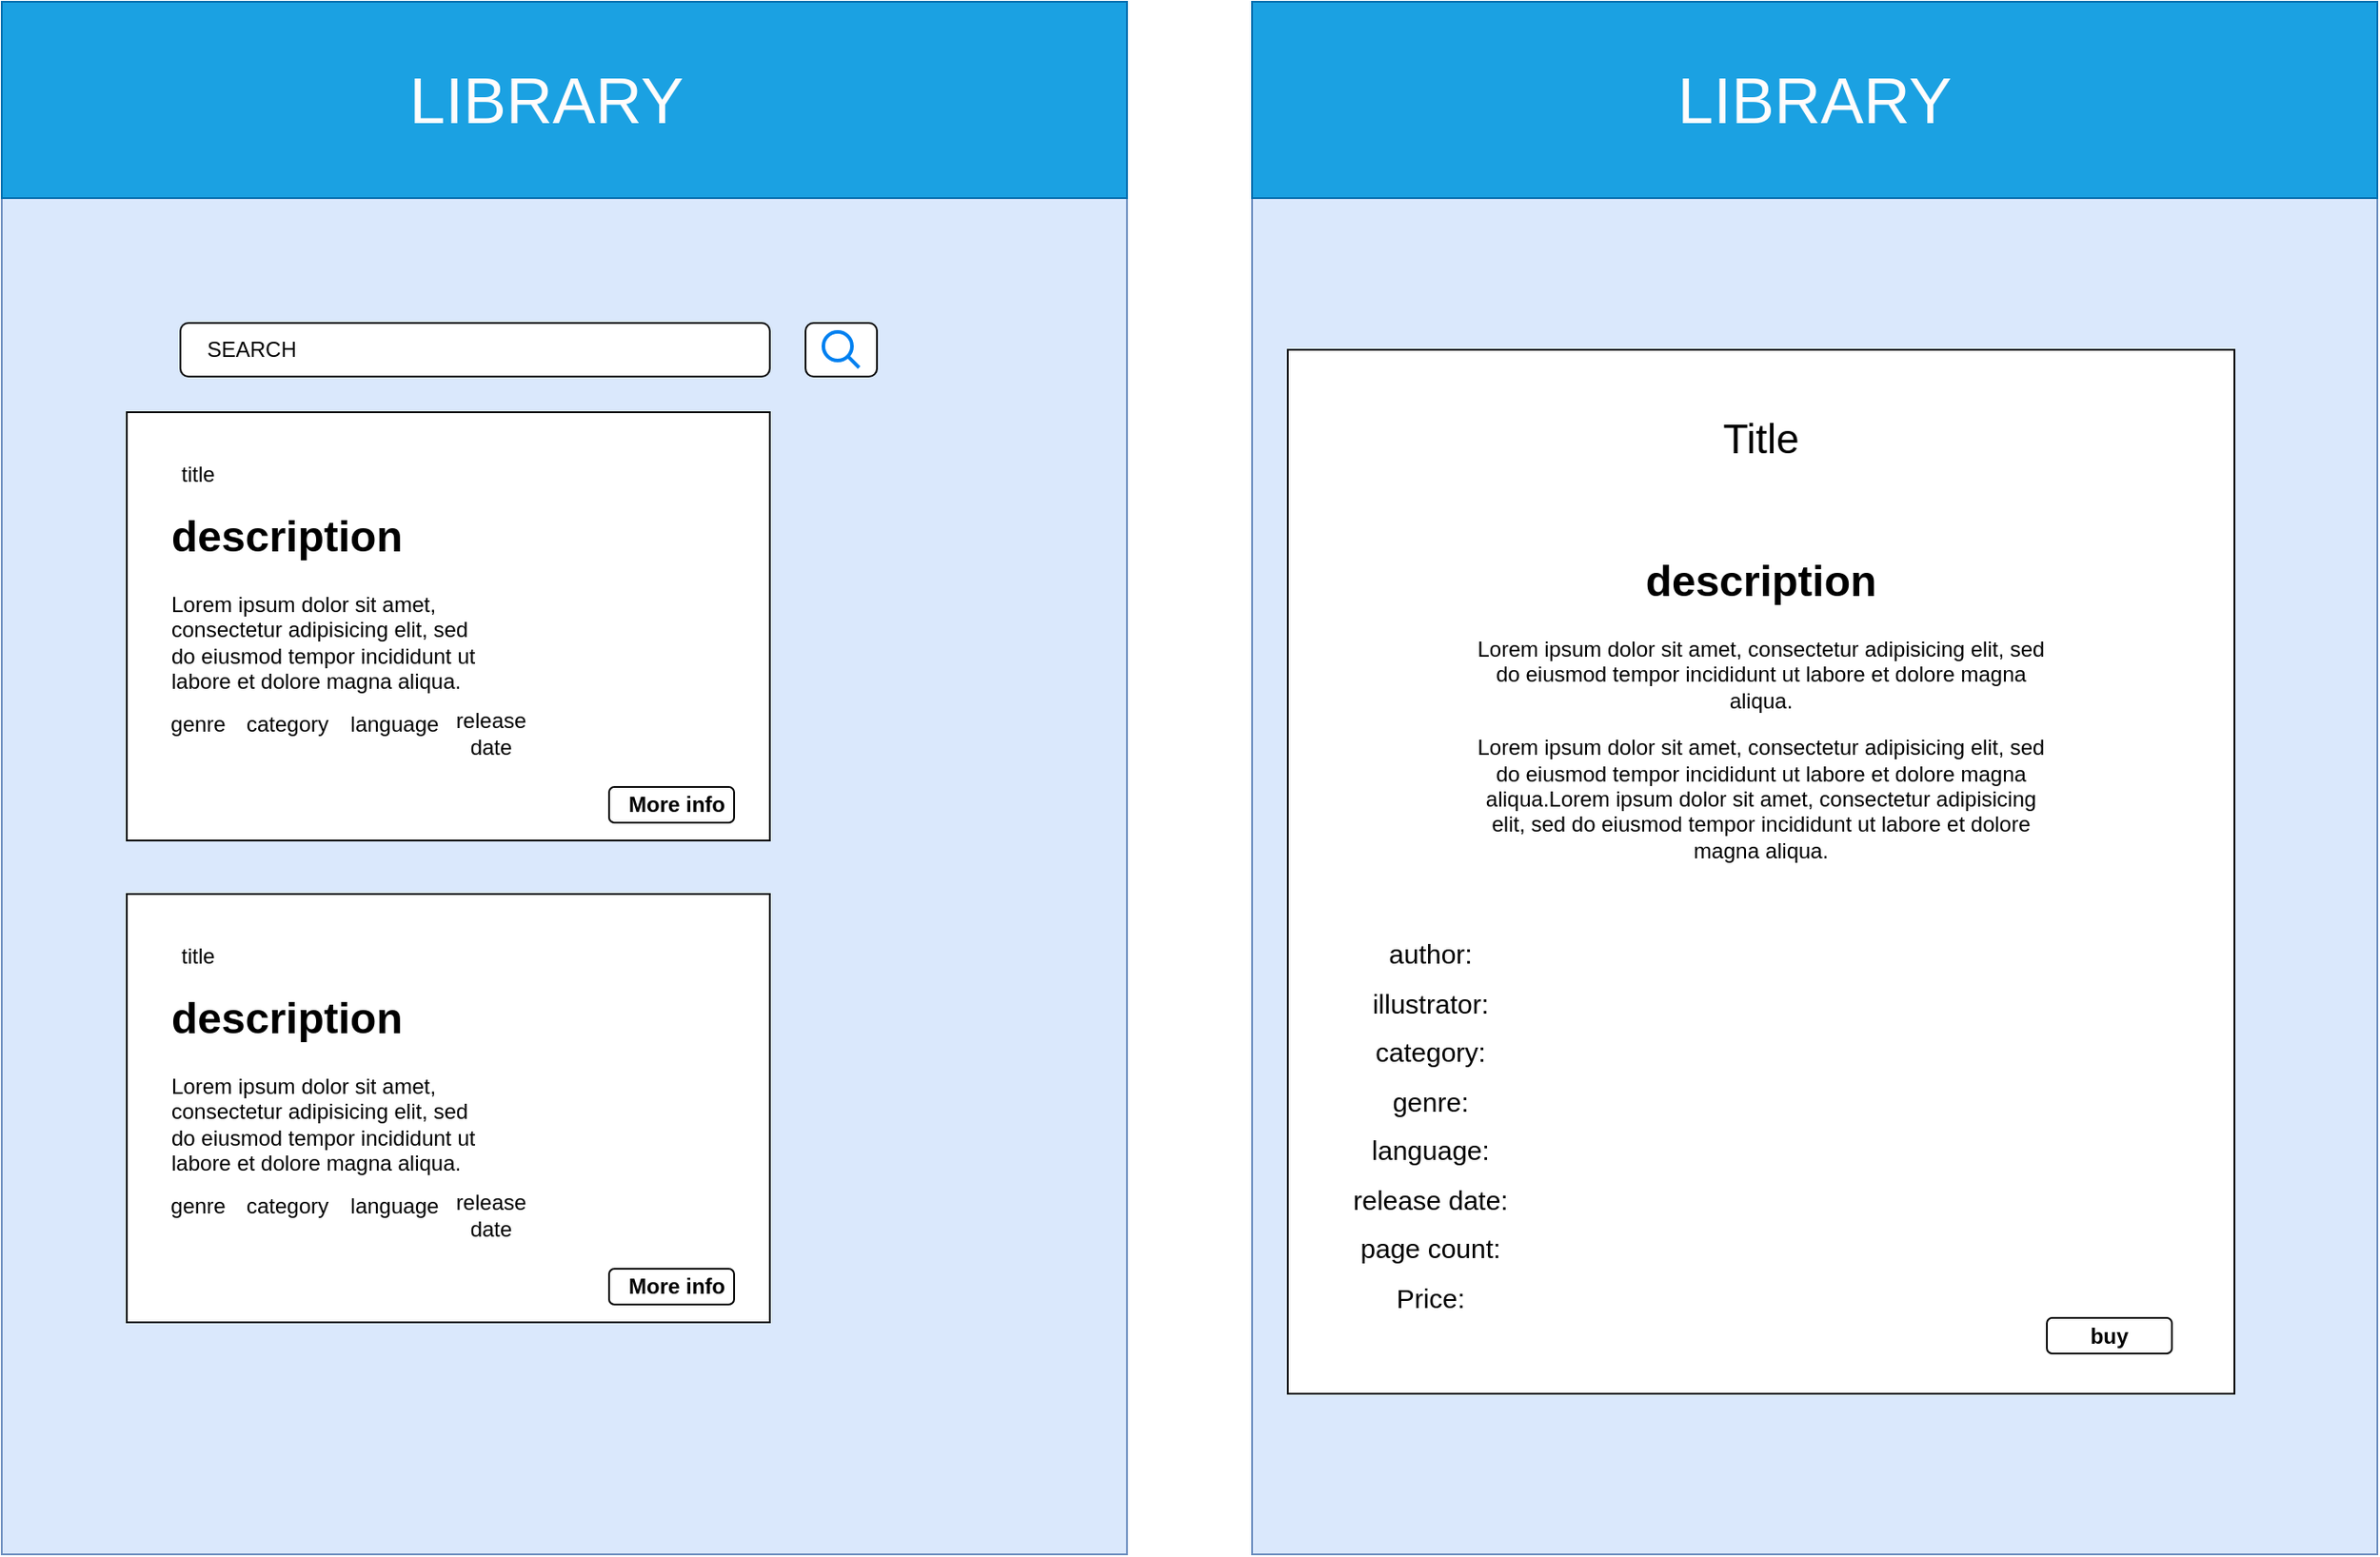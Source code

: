 <mxfile version="20.8.17" type="onedrive"><diagram id="lPXEBotelq2ea-Xryi1q" name="Page-1"><mxGraphModel dx="794" dy="1538" grid="1" gridSize="10" guides="1" tooltips="1" connect="1" arrows="1" fold="1" page="1" pageScale="1" pageWidth="850" pageHeight="1100" math="0" shadow="0"><root><mxCell id="0"/><mxCell id="1" parent="0"/><mxCell id="dsy365mJp7_EP_dkVUZ7-1" value="" style="rounded=0;whiteSpace=wrap;html=1;fillColor=#dae8fc;strokeColor=#6c8ebf;" parent="1" vertex="1"><mxGeometry x="100" y="-130" width="630" height="760" as="geometry"/></mxCell><mxCell id="dsy365mJp7_EP_dkVUZ7-2" value="" style="rounded=0;whiteSpace=wrap;html=1;fillColor=#1ba1e2;fontColor=#ffffff;strokeColor=#006EAF;" parent="1" vertex="1"><mxGeometry x="100" y="-240" width="630" height="110" as="geometry"/></mxCell><mxCell id="dsy365mJp7_EP_dkVUZ7-3" value="" style="rounded=1;whiteSpace=wrap;html=1;" parent="1" vertex="1"><mxGeometry x="550" y="-60" width="40" height="30" as="geometry"/></mxCell><mxCell id="dsy365mJp7_EP_dkVUZ7-4" value="" style="html=1;verticalLabelPosition=bottom;align=center;labelBackgroundColor=#ffffff;verticalAlign=top;strokeWidth=2;strokeColor=#0080F0;shadow=0;dashed=0;shape=mxgraph.ios7.icons.looking_glass;" parent="1" vertex="1"><mxGeometry x="560" y="-55" width="20" height="20" as="geometry"/></mxCell><mxCell id="dsy365mJp7_EP_dkVUZ7-5" value="&lt;font color=&quot;#fffcfc&quot;&gt;&lt;span style=&quot;font-size: 36px;&quot;&gt;LIBRARY&lt;/span&gt;&lt;/font&gt;" style="text;html=1;align=center;verticalAlign=middle;whiteSpace=wrap;rounded=0;" parent="1" vertex="1"><mxGeometry x="180" y="-200" width="450" height="30" as="geometry"/></mxCell><mxCell id="dsy365mJp7_EP_dkVUZ7-7" value="" style="rounded=0;whiteSpace=wrap;html=1;fontSize=36;" parent="1" vertex="1"><mxGeometry x="170" y="-10" width="360" height="240" as="geometry"/></mxCell><mxCell id="T6wYHMkU8se99YP4QSr7-4" value="" style="rounded=1;whiteSpace=wrap;html=1;" parent="1" vertex="1"><mxGeometry x="200" y="-60" width="330" height="30" as="geometry"/></mxCell><mxCell id="T6wYHMkU8se99YP4QSr7-5" value="SEARCH" style="text;html=1;strokeColor=none;fillColor=none;align=center;verticalAlign=middle;whiteSpace=wrap;rounded=0;" parent="1" vertex="1"><mxGeometry x="210" y="-60" width="60" height="30" as="geometry"/></mxCell><mxCell id="5vxAQFghF_szDNHVX80t-9" value="" style="rounded=1;whiteSpace=wrap;html=1;" parent="1" vertex="1"><mxGeometry x="440" y="200" width="70" height="20" as="geometry"/></mxCell><mxCell id="5vxAQFghF_szDNHVX80t-8" value="&lt;b&gt;More info&lt;/b&gt;" style="text;html=1;strokeColor=none;fillColor=none;align=center;verticalAlign=middle;whiteSpace=wrap;rounded=0;" parent="1" vertex="1"><mxGeometry x="442.5" y="196.25" width="70" height="27.5" as="geometry"/></mxCell><mxCell id="5vxAQFghF_szDNHVX80t-10" value="" style="rounded=0;whiteSpace=wrap;html=1;fontSize=36;" parent="1" vertex="1"><mxGeometry x="170" y="260" width="360" height="240" as="geometry"/></mxCell><mxCell id="5vxAQFghF_szDNHVX80t-16" value="" style="rounded=1;whiteSpace=wrap;html=1;" parent="1" vertex="1"><mxGeometry x="440" y="470" width="70" height="20" as="geometry"/></mxCell><mxCell id="5vxAQFghF_szDNHVX80t-22" value="" style="rounded=0;whiteSpace=wrap;html=1;fillColor=#dae8fc;strokeColor=#6c8ebf;" parent="1" vertex="1"><mxGeometry x="800" y="-130" width="630" height="760" as="geometry"/></mxCell><mxCell id="5vxAQFghF_szDNHVX80t-23" value="" style="rounded=0;whiteSpace=wrap;html=1;fillColor=#1ba1e2;fontColor=#ffffff;strokeColor=#006EAF;" parent="1" vertex="1"><mxGeometry x="800" y="-240" width="630" height="110" as="geometry"/></mxCell><mxCell id="5vxAQFghF_szDNHVX80t-24" value="" style="rounded=0;whiteSpace=wrap;html=1;fontSize=36;" parent="1" vertex="1"><mxGeometry x="820" y="-45" width="530" height="585" as="geometry"/></mxCell><mxCell id="5vxAQFghF_szDNHVX80t-35" value="" style="rounded=1;whiteSpace=wrap;html=1;" parent="1" vertex="1"><mxGeometry x="1245" y="497.5" width="70" height="20" as="geometry"/></mxCell><mxCell id="5vxAQFghF_szDNHVX80t-36" value="&lt;b&gt;buy&lt;/b&gt;" style="text;html=1;strokeColor=none;fillColor=none;align=center;verticalAlign=middle;whiteSpace=wrap;rounded=0;" parent="1" vertex="1"><mxGeometry x="1250" y="493.75" width="60" height="27.5" as="geometry"/></mxCell><mxCell id="W0NUTXH_Gj8wTb6uk6H0-5" value="title" style="text;html=1;strokeColor=none;fillColor=none;align=center;verticalAlign=middle;whiteSpace=wrap;rounded=0;" vertex="1" parent="1"><mxGeometry x="180" y="10" width="60" height="30" as="geometry"/></mxCell><mxCell id="W0NUTXH_Gj8wTb6uk6H0-7" value="&lt;h1&gt;description&lt;/h1&gt;&lt;p&gt;Lorem ipsum dolor sit amet, consectetur adipisicing elit, sed do eiusmod tempor incididunt ut labore et dolore magna aliqua.&lt;/p&gt;" style="text;html=1;strokeColor=none;fillColor=none;spacing=5;spacingTop=-20;whiteSpace=wrap;overflow=hidden;rounded=0;" vertex="1" parent="1"><mxGeometry x="190" y="40" width="190" height="120" as="geometry"/></mxCell><mxCell id="W0NUTXH_Gj8wTb6uk6H0-9" value="genre" style="text;html=1;strokeColor=none;fillColor=none;align=center;verticalAlign=middle;whiteSpace=wrap;rounded=0;" vertex="1" parent="1"><mxGeometry x="180" y="150" width="60" height="30" as="geometry"/></mxCell><mxCell id="W0NUTXH_Gj8wTb6uk6H0-10" value="category" style="text;html=1;strokeColor=none;fillColor=none;align=center;verticalAlign=middle;whiteSpace=wrap;rounded=0;" vertex="1" parent="1"><mxGeometry x="230" y="150" width="60" height="30" as="geometry"/></mxCell><mxCell id="W0NUTXH_Gj8wTb6uk6H0-11" value="language" style="text;html=1;strokeColor=none;fillColor=none;align=center;verticalAlign=middle;whiteSpace=wrap;rounded=0;" vertex="1" parent="1"><mxGeometry x="290" y="150" width="60" height="30" as="geometry"/></mxCell><mxCell id="W0NUTXH_Gj8wTb6uk6H0-12" value="release date" style="text;html=1;strokeColor=none;fillColor=none;align=center;verticalAlign=middle;whiteSpace=wrap;rounded=0;" vertex="1" parent="1"><mxGeometry x="344" y="155" width="60" height="30" as="geometry"/></mxCell><mxCell id="W0NUTXH_Gj8wTb6uk6H0-13" value="&lt;b&gt;More info&lt;/b&gt;" style="text;html=1;strokeColor=none;fillColor=none;align=center;verticalAlign=middle;whiteSpace=wrap;rounded=0;" vertex="1" parent="1"><mxGeometry x="442.5" y="466.25" width="70" height="27.5" as="geometry"/></mxCell><mxCell id="W0NUTXH_Gj8wTb6uk6H0-14" value="title" style="text;html=1;strokeColor=none;fillColor=none;align=center;verticalAlign=middle;whiteSpace=wrap;rounded=0;" vertex="1" parent="1"><mxGeometry x="180" y="280" width="60" height="30" as="geometry"/></mxCell><mxCell id="W0NUTXH_Gj8wTb6uk6H0-15" value="&lt;h1&gt;description&lt;/h1&gt;&lt;p&gt;Lorem ipsum dolor sit amet, consectetur adipisicing elit, sed do eiusmod tempor incididunt ut labore et dolore magna aliqua.&lt;/p&gt;" style="text;html=1;strokeColor=none;fillColor=none;spacing=5;spacingTop=-20;whiteSpace=wrap;overflow=hidden;rounded=0;" vertex="1" parent="1"><mxGeometry x="190" y="310" width="190" height="120" as="geometry"/></mxCell><mxCell id="W0NUTXH_Gj8wTb6uk6H0-16" value="genre" style="text;html=1;strokeColor=none;fillColor=none;align=center;verticalAlign=middle;whiteSpace=wrap;rounded=0;" vertex="1" parent="1"><mxGeometry x="180" y="420" width="60" height="30" as="geometry"/></mxCell><mxCell id="W0NUTXH_Gj8wTb6uk6H0-17" value="category" style="text;html=1;strokeColor=none;fillColor=none;align=center;verticalAlign=middle;whiteSpace=wrap;rounded=0;" vertex="1" parent="1"><mxGeometry x="230" y="420" width="60" height="30" as="geometry"/></mxCell><mxCell id="W0NUTXH_Gj8wTb6uk6H0-18" value="language" style="text;html=1;strokeColor=none;fillColor=none;align=center;verticalAlign=middle;whiteSpace=wrap;rounded=0;" vertex="1" parent="1"><mxGeometry x="290" y="420" width="60" height="30" as="geometry"/></mxCell><mxCell id="W0NUTXH_Gj8wTb6uk6H0-19" value="release date" style="text;html=1;strokeColor=none;fillColor=none;align=center;verticalAlign=middle;whiteSpace=wrap;rounded=0;" vertex="1" parent="1"><mxGeometry x="344" y="425" width="60" height="30" as="geometry"/></mxCell><mxCell id="W0NUTXH_Gj8wTb6uk6H0-20" value="&lt;font style=&quot;font-size: 23px;&quot;&gt;Title&lt;/font&gt;" style="text;html=1;strokeColor=none;fillColor=none;align=center;verticalAlign=middle;whiteSpace=wrap;rounded=0;" vertex="1" parent="1"><mxGeometry x="1055" y="-10" width="60" height="30" as="geometry"/></mxCell><mxCell id="W0NUTXH_Gj8wTb6uk6H0-21" value="&lt;h1&gt;description&lt;/h1&gt;&lt;p&gt;Lorem ipsum dolor sit amet, consectetur adipisicing elit, sed do eiusmod tempor incididunt ut labore et dolore magna aliqua.&lt;/p&gt;Lorem ipsum dolor sit amet, consectetur adipisicing elit, sed do eiusmod tempor incididunt ut labore et dolore magna aliqua.Lorem ipsum dolor sit amet, consectetur adipisicing elit, sed do eiusmod tempor incididunt ut labore et dolore magna aliqua." style="text;html=1;strokeColor=none;fillColor=none;spacing=5;spacingTop=-20;whiteSpace=wrap;overflow=hidden;rounded=0;align=center;" vertex="1" parent="1"><mxGeometry x="920" y="65" width="330" height="245" as="geometry"/></mxCell><mxCell id="W0NUTXH_Gj8wTb6uk6H0-22" value="&lt;font style=&quot;font-size: 15px;&quot;&gt;&lt;br&gt;author:&lt;br&gt;illustrator:&lt;br&gt;category:&lt;br&gt;genre:&lt;br&gt;language:&lt;br&gt;release date:&lt;br&gt;page count:&lt;br&gt;Price:&lt;br&gt;&lt;/font&gt;" style="text;html=1;strokeColor=none;fillColor=none;align=center;verticalAlign=middle;whiteSpace=wrap;rounded=0;fontSize=23;" vertex="1" parent="1"><mxGeometry x="670" y="253.75" width="460" height="240" as="geometry"/></mxCell><mxCell id="W0NUTXH_Gj8wTb6uk6H0-24" value="&lt;font color=&quot;#fffcfc&quot;&gt;&lt;span style=&quot;font-size: 36px;&quot;&gt;LIBRARY&lt;/span&gt;&lt;/font&gt;" style="text;html=1;align=center;verticalAlign=middle;whiteSpace=wrap;rounded=0;" vertex="1" parent="1"><mxGeometry x="890" y="-200" width="450" height="30" as="geometry"/></mxCell></root></mxGraphModel></diagram></mxfile>